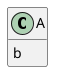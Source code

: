 {
  "sha1": "f944prffle3jgrfqac442z12izcnfgx",
  "insertion": {
    "when": "2024-06-01T09:03:05.780Z",
    "user": "plantuml@gmail.com"
  }
}
@startuml
hide empty members
'hide empty fields
'hide empty methods
class A {
b
}
@enduml
